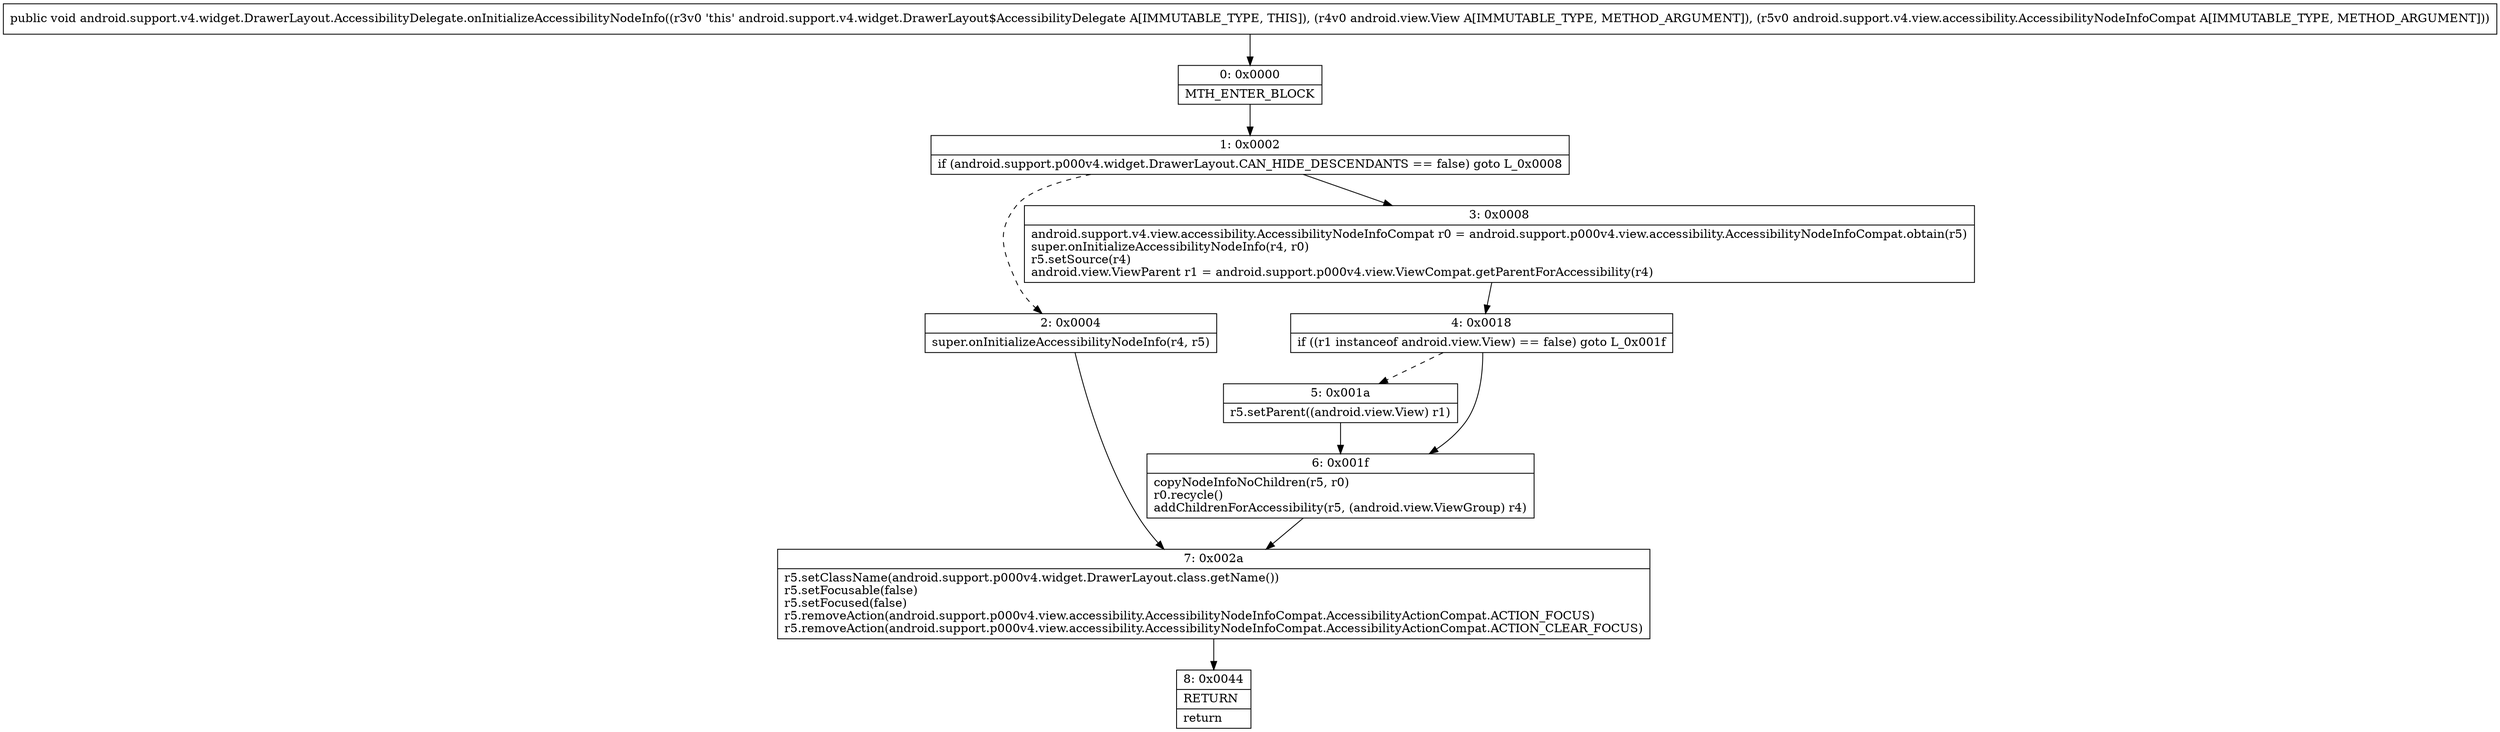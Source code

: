 digraph "CFG forandroid.support.v4.widget.DrawerLayout.AccessibilityDelegate.onInitializeAccessibilityNodeInfo(Landroid\/view\/View;Landroid\/support\/v4\/view\/accessibility\/AccessibilityNodeInfoCompat;)V" {
Node_0 [shape=record,label="{0\:\ 0x0000|MTH_ENTER_BLOCK\l}"];
Node_1 [shape=record,label="{1\:\ 0x0002|if (android.support.p000v4.widget.DrawerLayout.CAN_HIDE_DESCENDANTS == false) goto L_0x0008\l}"];
Node_2 [shape=record,label="{2\:\ 0x0004|super.onInitializeAccessibilityNodeInfo(r4, r5)\l}"];
Node_3 [shape=record,label="{3\:\ 0x0008|android.support.v4.view.accessibility.AccessibilityNodeInfoCompat r0 = android.support.p000v4.view.accessibility.AccessibilityNodeInfoCompat.obtain(r5)\lsuper.onInitializeAccessibilityNodeInfo(r4, r0)\lr5.setSource(r4)\landroid.view.ViewParent r1 = android.support.p000v4.view.ViewCompat.getParentForAccessibility(r4)\l}"];
Node_4 [shape=record,label="{4\:\ 0x0018|if ((r1 instanceof android.view.View) == false) goto L_0x001f\l}"];
Node_5 [shape=record,label="{5\:\ 0x001a|r5.setParent((android.view.View) r1)\l}"];
Node_6 [shape=record,label="{6\:\ 0x001f|copyNodeInfoNoChildren(r5, r0)\lr0.recycle()\laddChildrenForAccessibility(r5, (android.view.ViewGroup) r4)\l}"];
Node_7 [shape=record,label="{7\:\ 0x002a|r5.setClassName(android.support.p000v4.widget.DrawerLayout.class.getName())\lr5.setFocusable(false)\lr5.setFocused(false)\lr5.removeAction(android.support.p000v4.view.accessibility.AccessibilityNodeInfoCompat.AccessibilityActionCompat.ACTION_FOCUS)\lr5.removeAction(android.support.p000v4.view.accessibility.AccessibilityNodeInfoCompat.AccessibilityActionCompat.ACTION_CLEAR_FOCUS)\l}"];
Node_8 [shape=record,label="{8\:\ 0x0044|RETURN\l|return\l}"];
MethodNode[shape=record,label="{public void android.support.v4.widget.DrawerLayout.AccessibilityDelegate.onInitializeAccessibilityNodeInfo((r3v0 'this' android.support.v4.widget.DrawerLayout$AccessibilityDelegate A[IMMUTABLE_TYPE, THIS]), (r4v0 android.view.View A[IMMUTABLE_TYPE, METHOD_ARGUMENT]), (r5v0 android.support.v4.view.accessibility.AccessibilityNodeInfoCompat A[IMMUTABLE_TYPE, METHOD_ARGUMENT])) }"];
MethodNode -> Node_0;
Node_0 -> Node_1;
Node_1 -> Node_2[style=dashed];
Node_1 -> Node_3;
Node_2 -> Node_7;
Node_3 -> Node_4;
Node_4 -> Node_5[style=dashed];
Node_4 -> Node_6;
Node_5 -> Node_6;
Node_6 -> Node_7;
Node_7 -> Node_8;
}

